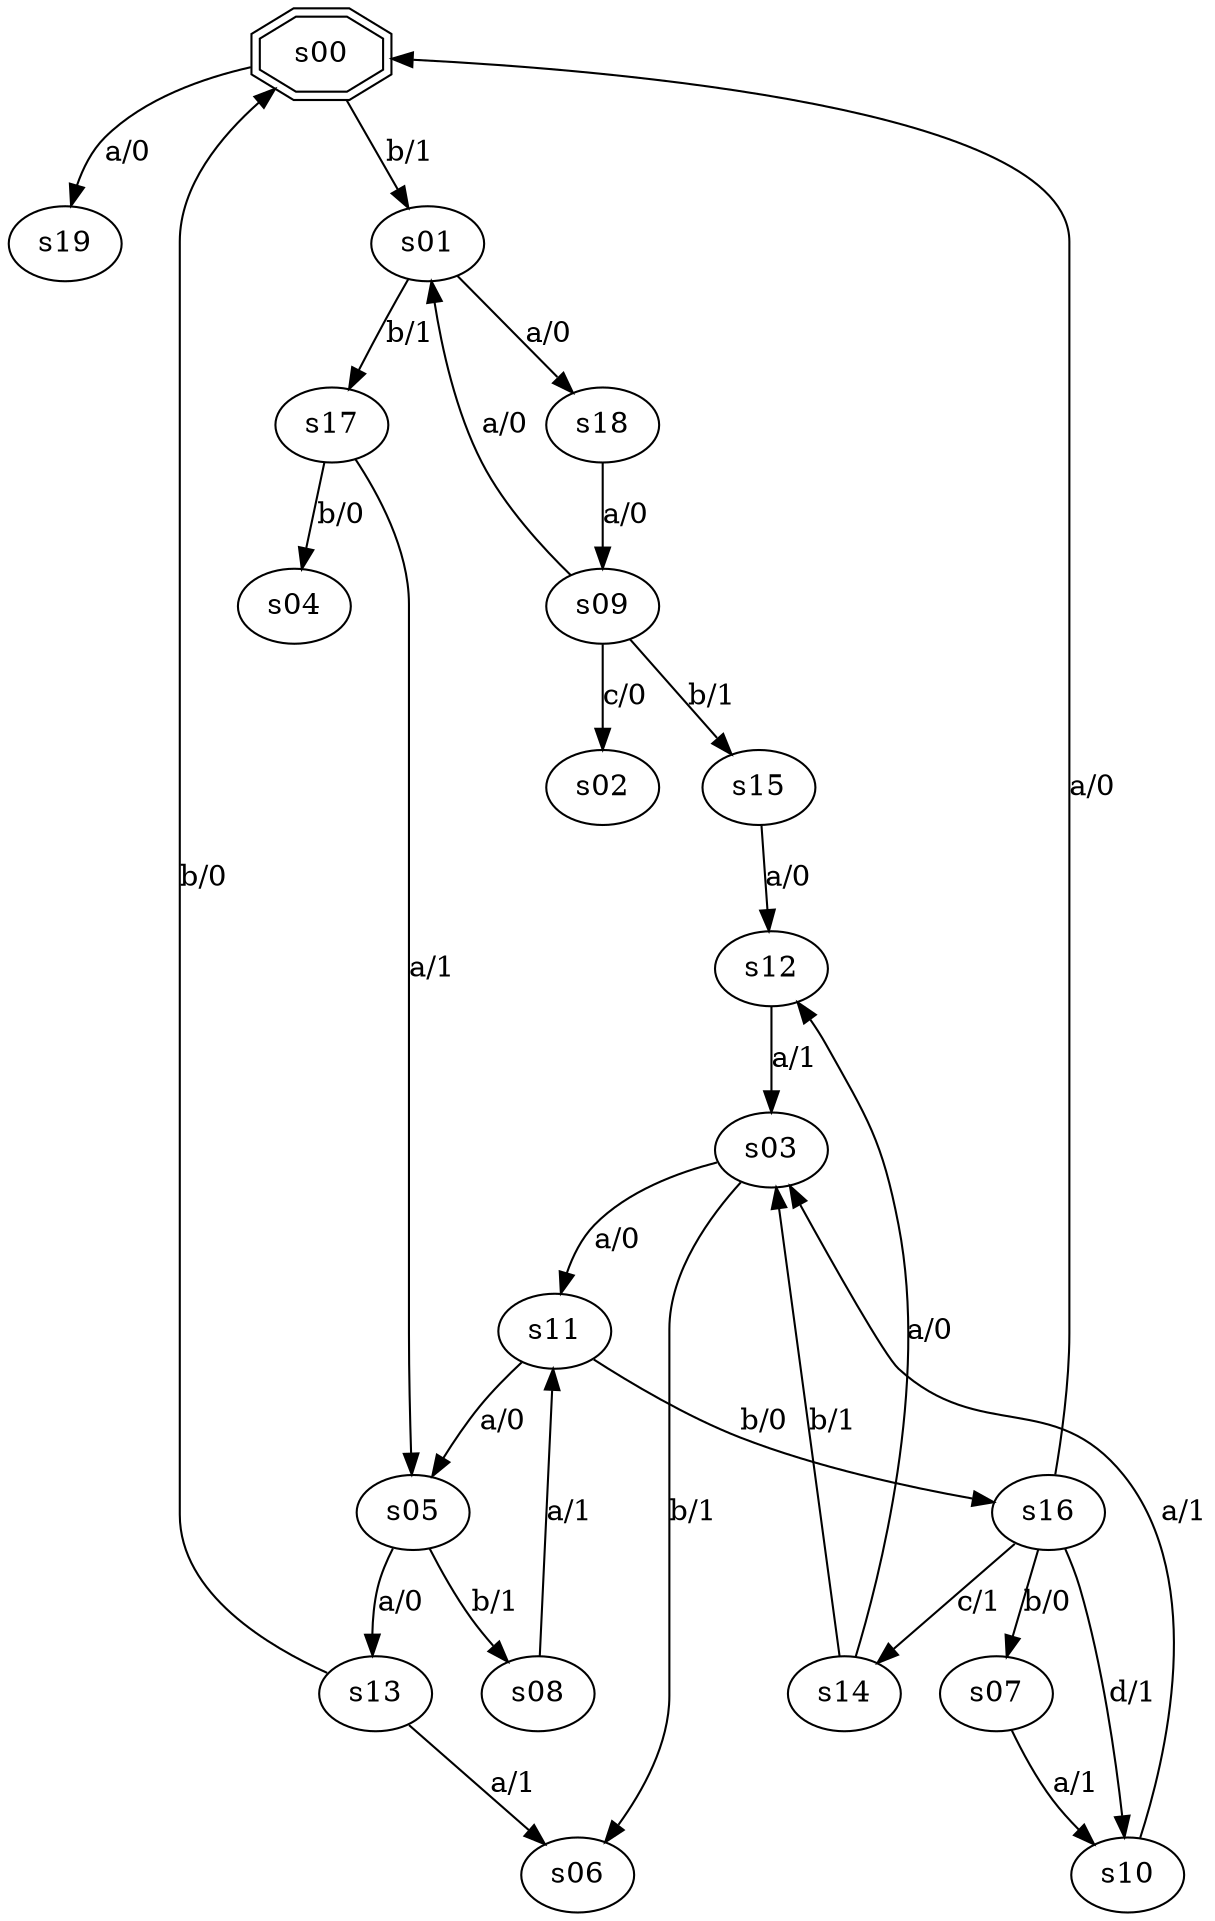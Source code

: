digraph graph_027 {
	s00 -> s19 [label="a/0"];
	s00 -> s01 [label="b/1"];
	s01 -> s18 [label="a/0"];
	s01 -> s17 [label="b/1"];
	s03 -> s11 [label="a/0"];
	s03 -> s06 [label="b/1"];
	s05 -> s13 [label="a/0"];
	s05 -> s08 [label="b/1"];
	s07 -> s10 [label="a/1"];
	s08 -> s11 [label="a/1"];
	s09 -> s01 [label="a/0"];
	s09 -> s15 [label="b/1"];
	s09 -> s02 [label="c/0"];
	s10 -> s03 [label="a/1"];
	s11 -> s05 [label="a/0"];
	s11 -> s16 [label="b/0"];
	s12 -> s03 [label="a/1"];
	s13 -> s06 [label="a/1"];
	s13 -> s00 [label="b/0"];
	s14 -> s12 [label="a/0"];
	s14 -> s03 [label="b/1"];
	s15 -> s12 [label="a/0"];
	s16 -> s00 [label="a/0"];
	s16 -> s07 [label="b/0"];
	s16 -> s14 [label="c/1"];
	s16 -> s10 [label="d/1"];
	s17 -> s05 [label="a/1"];
	s17 -> s04 [label="b/0"];
	s18 -> s09 [label="a/0"];
	s00 [shape=doubleoctagon];
}